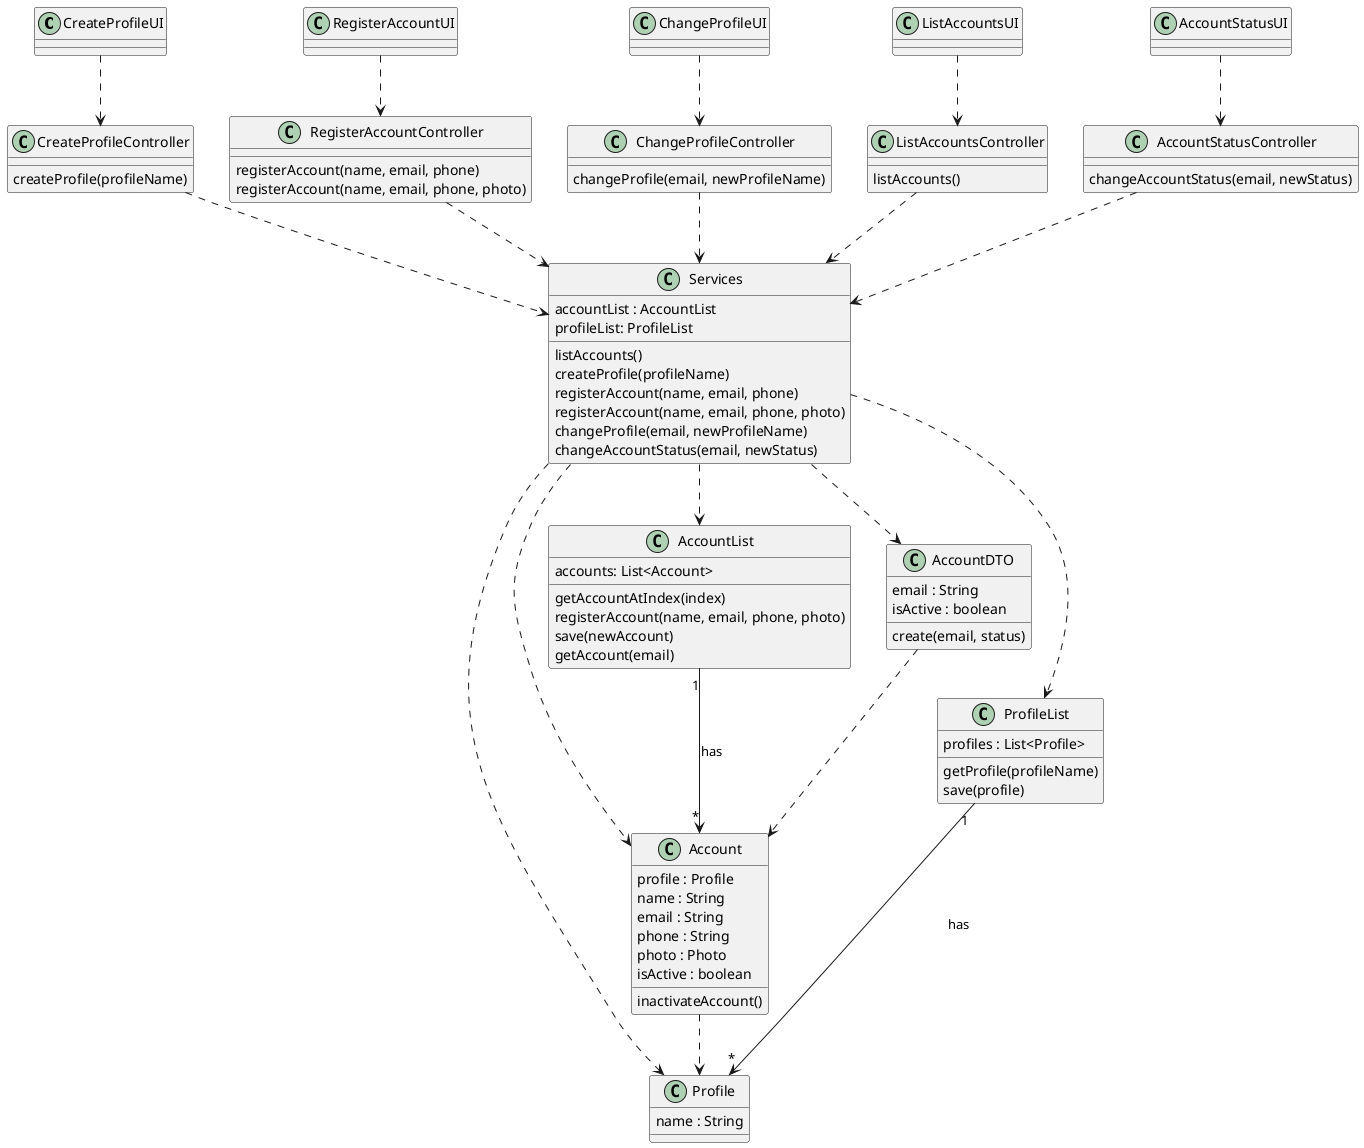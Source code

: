 @startuml

' UIs
class CreateProfileUI {}
class RegisterAccountUI {}
class ChangeProfileUI {}
class ListAccountsUI {}
class AccountStatusUI {}

' Controllers
class CreateProfileController {
createProfile(profileName)
}

class RegisterAccountController {
registerAccount(name, email, phone)
registerAccount(name, email, phone, photo)
}

class ChangeProfileController {
changeProfile(email, newProfileName)
}

class ListAccountsController{
listAccounts()
}

class AccountStatusController {
changeAccountStatus(email, newStatus)
}

' Business Layer
class Services {
accountList : AccountList
profileList: ProfileList
listAccounts()
createProfile(profileName)
registerAccount(name, email, phone)
registerAccount(name, email, phone, photo)
changeProfile(email, newProfileName)
changeAccountStatus(email, newStatus)
}

class Profile {
name : String
}

class Account {
profile : Profile
name : String
email : String
phone : String
photo : Photo
isActive : boolean
inactivateAccount()
}

class AccountDTO {
email : String
isActive : boolean
create(email, status)
}

' Data Access Layer

class ProfileList {
profiles : List<Profile>
getProfile(profileName)
save(profile)
}

class AccountList {
accounts: List<Account>
getAccountAtIndex(index)
registerAccount(name, email, phone, photo)
save(newAccount)
getAccount(email)
}

' Associations and dependencies

CreateProfileUI ..> CreateProfileController
CreateProfileController ..> Services
Services ..> ProfileList
Services ..> Profile
ProfileList "1" --> "*" Profile : has

RegisterAccountUI ..> RegisterAccountController
RegisterAccountController ..> Services
Services ..> AccountList
Services ..> Account
Account ..> Profile
AccountList "1" --> "*" Account : has

ChangeProfileUI ..> ChangeProfileController
ChangeProfileController ..> Services

ListAccountsController ..> Services
ListAccountsUI ..> ListAccountsController
Services ..> AccountDTO
AccountDTO ..> Account

AccountStatusController ..> Services
AccountStatusUI ..> AccountStatusController

@enduml